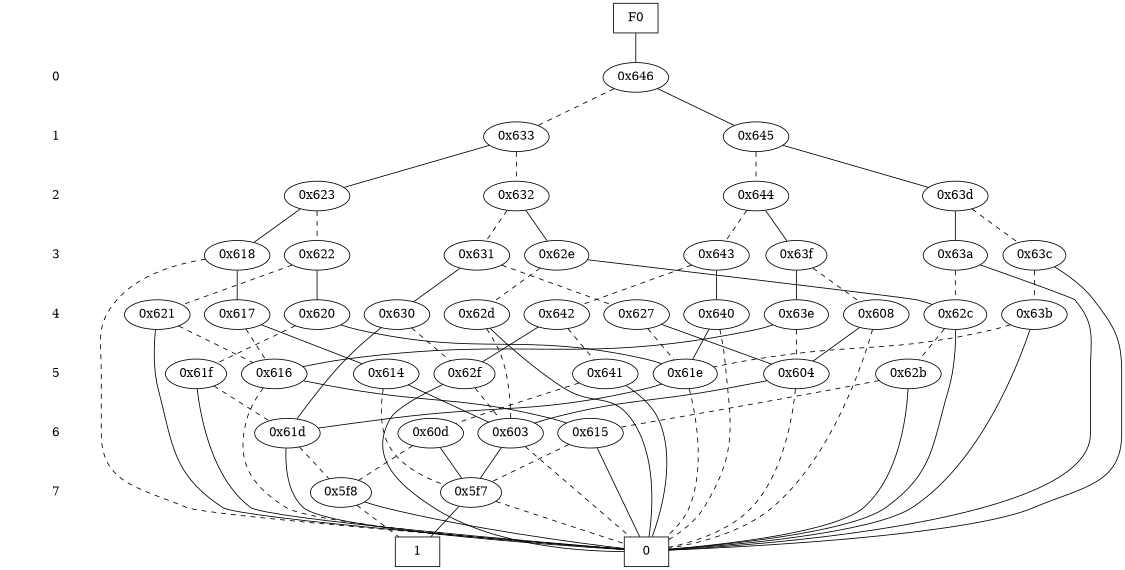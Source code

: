 digraph "DD" {
size = "7.5,10"
center = true;
edge [dir = none];
{ node [shape = plaintext];
  edge [style = invis];
  "CONST NODES" [style = invis];
" 0 " -> " 1 " -> " 2 " -> " 3 " -> " 4 " -> " 5 " -> " 6 " -> " 7 " -> "CONST NODES"; 
}
{ rank = same; node [shape = box]; edge [style = invis];
"F0"; }
{ rank = same; " 0 ";
"0x646";
}
{ rank = same; " 1 ";
"0x633";
"0x645";
}
{ rank = same; " 2 ";
"0x623";
"0x632";
"0x644";
"0x63d";
}
{ rank = same; " 3 ";
"0x63c";
"0x622";
"0x618";
"0x643";
"0x631";
"0x63f";
"0x62e";
"0x63a";
}
{ rank = same; " 4 ";
"0x63e";
"0x63b";
"0x62d";
"0x62c";
"0x642";
"0x608";
"0x640";
"0x617";
"0x621";
"0x627";
"0x620";
"0x630";
}
{ rank = same; " 5 ";
"0x604";
"0x61f";
"0x616";
"0x614";
"0x61e";
"0x62f";
"0x641";
"0x62b";
}
{ rank = same; " 6 ";
"0x603";
"0x60d";
"0x615";
"0x61d";
}
{ rank = same; " 7 ";
"0x5f7";
"0x5f8";
}
{ rank = same; "CONST NODES";
{ node [shape = box]; "0x4ba";
"0x4b9";
}
}
"F0" -> "0x646" [style = solid];
"0x646" -> "0x645";
"0x646" -> "0x633" [style = dashed];
"0x633" -> "0x623";
"0x633" -> "0x632" [style = dashed];
"0x645" -> "0x63d";
"0x645" -> "0x644" [style = dashed];
"0x623" -> "0x618";
"0x623" -> "0x622" [style = dashed];
"0x632" -> "0x62e";
"0x632" -> "0x631" [style = dashed];
"0x644" -> "0x63f";
"0x644" -> "0x643" [style = dashed];
"0x63d" -> "0x63a";
"0x63d" -> "0x63c" [style = dashed];
"0x63c" -> "0x4ba";
"0x63c" -> "0x63b" [style = dashed];
"0x622" -> "0x620";
"0x622" -> "0x621" [style = dashed];
"0x618" -> "0x617";
"0x618" -> "0x4ba" [style = dashed];
"0x643" -> "0x640";
"0x643" -> "0x642" [style = dashed];
"0x631" -> "0x630";
"0x631" -> "0x627" [style = dashed];
"0x63f" -> "0x63e";
"0x63f" -> "0x608" [style = dashed];
"0x62e" -> "0x62c";
"0x62e" -> "0x62d" [style = dashed];
"0x63a" -> "0x4ba";
"0x63a" -> "0x62c" [style = dashed];
"0x63e" -> "0x616";
"0x63e" -> "0x604" [style = dashed];
"0x63b" -> "0x4ba";
"0x63b" -> "0x61e" [style = dashed];
"0x62d" -> "0x4ba";
"0x62d" -> "0x603" [style = dashed];
"0x62c" -> "0x4ba";
"0x62c" -> "0x62b" [style = dashed];
"0x642" -> "0x62f";
"0x642" -> "0x641" [style = dashed];
"0x608" -> "0x604";
"0x608" -> "0x4ba" [style = dashed];
"0x640" -> "0x61e";
"0x640" -> "0x4ba" [style = dashed];
"0x617" -> "0x614";
"0x617" -> "0x616" [style = dashed];
"0x621" -> "0x4ba";
"0x621" -> "0x616" [style = dashed];
"0x627" -> "0x604";
"0x627" -> "0x61e" [style = dashed];
"0x620" -> "0x61e";
"0x620" -> "0x61f" [style = dashed];
"0x630" -> "0x61d";
"0x630" -> "0x62f" [style = dashed];
"0x604" -> "0x603";
"0x604" -> "0x4ba" [style = dashed];
"0x61f" -> "0x4ba";
"0x61f" -> "0x61d" [style = dashed];
"0x616" -> "0x615";
"0x616" -> "0x4ba" [style = dashed];
"0x614" -> "0x603";
"0x614" -> "0x5f7" [style = dashed];
"0x61e" -> "0x61d";
"0x61e" -> "0x4ba" [style = dashed];
"0x62f" -> "0x4ba";
"0x62f" -> "0x603" [style = dashed];
"0x641" -> "0x4ba";
"0x641" -> "0x60d" [style = dashed];
"0x62b" -> "0x4ba";
"0x62b" -> "0x615" [style = dashed];
"0x603" -> "0x5f7";
"0x603" -> "0x4ba" [style = dashed];
"0x60d" -> "0x5f7";
"0x60d" -> "0x5f8" [style = dashed];
"0x615" -> "0x4ba";
"0x615" -> "0x5f7" [style = dashed];
"0x61d" -> "0x4ba";
"0x61d" -> "0x5f8" [style = dashed];
"0x5f7" -> "0x4b9";
"0x5f7" -> "0x4ba" [style = dashed];
"0x5f8" -> "0x4ba";
"0x5f8" -> "0x4b9" [style = dashed];
"0x4ba" [label = "0"];
"0x4b9" [label = "1"];
}

